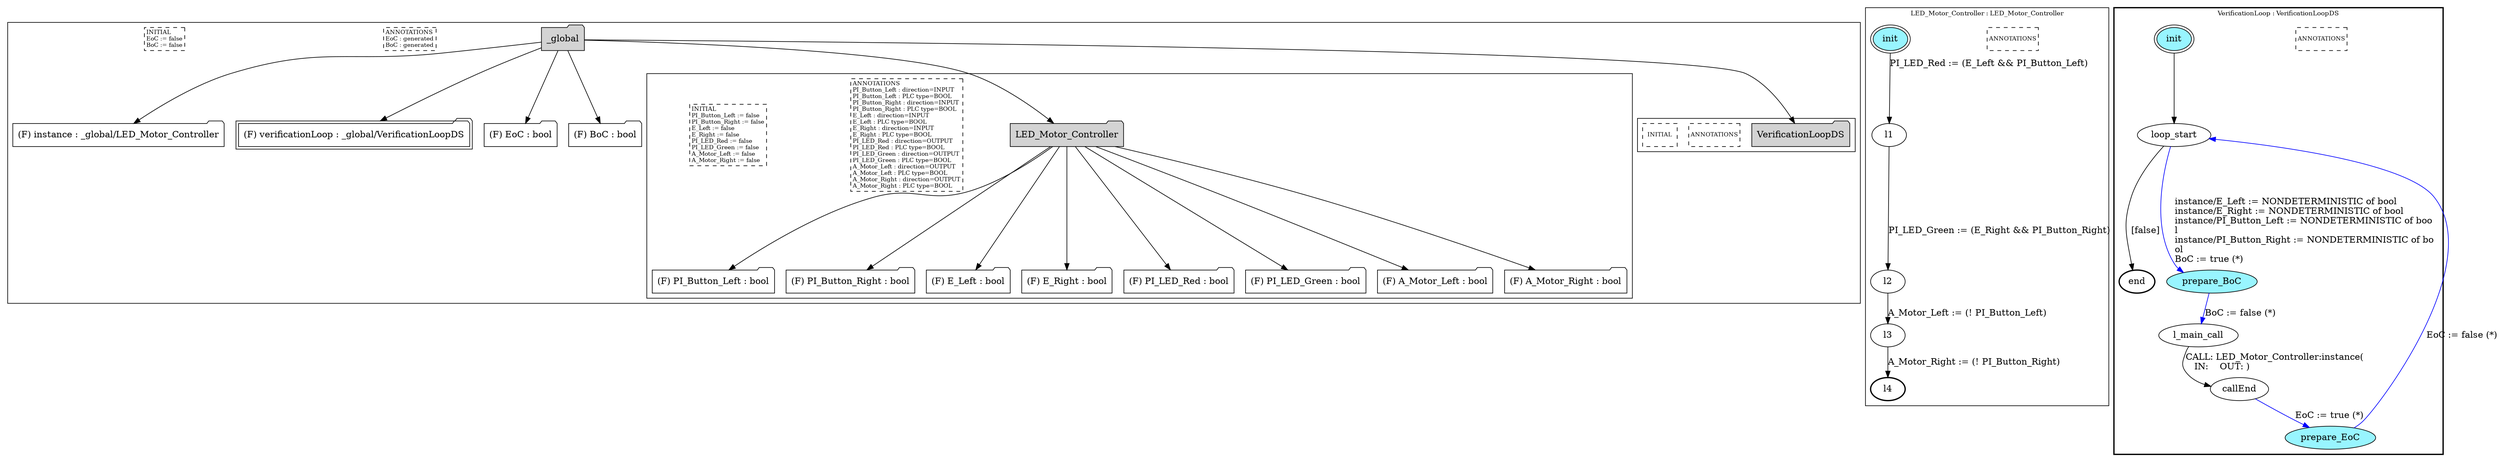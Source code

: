digraph G {
	subgraph cluster__global1310147631 {
		node [shape="folder", style="filled"];
		//label="_global";
		_global1310147631 [label="_global"];
		_global1310147631 -> instance1495673488;
		instance1495673488 [label = "(F) instance : _global/LED_Motor_Controller", fillcolor="white" ];
		_global1310147631 -> verificationLoop1486748271;
		verificationLoop1486748271 [label = "(F) verificationLoop : _global/VerificationLoopDS", fillcolor="white" , peripheries=2];
		_global1310147631 -> EoC1891930552;
		EoC1891930552 [label = "(F) EoC : bool", fillcolor="white" ];
		_global1310147631 -> BoC1012975233;
		BoC1012975233 [label = "(F) BoC : bool", fillcolor="white" ];
		_global1310147631 -> LED_Motor_Controller1331441841;
		subgraph cluster_LED_Motor_Controller1331441841 {
			node [shape="folder", style="filled"];
			//label="LED_Motor_Controller";
			LED_Motor_Controller1331441841 [label="LED_Motor_Controller"];
			LED_Motor_Controller1331441841 -> PI_Button_Left1749250768;
			PI_Button_Left1749250768 [label = "(F) PI_Button_Left : bool", fillcolor="white" ];
			LED_Motor_Controller1331441841 -> PI_Button_Right489523270;
			PI_Button_Right489523270 [label = "(F) PI_Button_Right : bool", fillcolor="white" ];
			LED_Motor_Controller1331441841 -> E_Left1375633173;
			E_Left1375633173 [label = "(F) E_Left : bool", fillcolor="white" ];
			LED_Motor_Controller1331441841 -> E_Right1513945208;
			E_Right1513945208 [label = "(F) E_Right : bool", fillcolor="white" ];
			LED_Motor_Controller1331441841 -> PI_LED_Red1600249858;
			PI_LED_Red1600249858 [label = "(F) PI_LED_Red : bool", fillcolor="white" ];
			LED_Motor_Controller1331441841 -> PI_LED_Green1032689422;
			PI_LED_Green1032689422 [label = "(F) PI_LED_Green : bool", fillcolor="white" ];
			LED_Motor_Controller1331441841 -> A_Motor_Left1778375336;
			A_Motor_Left1778375336 [label = "(F) A_Motor_Left : bool", fillcolor="white" ];
			LED_Motor_Controller1331441841 -> A_Motor_Right114565630;
			A_Motor_Right114565630 [label = "(F) A_Motor_Right : bool", fillcolor="white" ];
			
			annotations_pseudonode_LED_Motor_Controller1331441841 [
				label="ANNOTATIONS\lPI_Button_Left : direction=INPUT\lPI_Button_Left : PLC type=BOOL\lPI_Button_Right : direction=INPUT\lPI_Button_Right : PLC type=BOOL\lE_Left : direction=INPUT\lE_Left : PLC type=BOOL\lE_Right : direction=INPUT\lE_Right : PLC type=BOOL\lPI_LED_Red : direction=OUTPUT\lPI_LED_Red : PLC type=BOOL\lPI_LED_Green : direction=OUTPUT\lPI_LED_Green : PLC type=BOOL\lA_Motor_Left : direction=OUTPUT\lA_Motor_Left : PLC type=BOOL\lA_Motor_Right : direction=OUTPUT\lA_Motor_Right : PLC type=BOOL\l",
				fontsize=9, margin="0.04,0.04", fillcolor="white", shape="rectangle", style="dashed"];
			initamt_pseudonode_LED_Motor_Controller1331441841 [
				label="INITIAL\lPI_Button_Left := false\lPI_Button_Right := false\lE_Left := false\lE_Right := false\lPI_LED_Red := false\lPI_LED_Green := false\lA_Motor_Left := false\lA_Motor_Right := false\l",
				fontsize=9, margin="0.04,0.04", fillcolor="lightyellow", shape="rectangle", style="dashed"];
		}
		_global1310147631 -> VerificationLoopDS731915467;
		subgraph cluster_VerificationLoopDS731915467 {
			node [shape="folder", style="filled"];
			//label="VerificationLoopDS";
			VerificationLoopDS731915467 [label="VerificationLoopDS"];
			
			annotations_pseudonode_VerificationLoopDS731915467 [
				label="ANNOTATIONS",
				fontsize=9, margin="0.04,0.04", fillcolor="white", shape="rectangle", style="dashed"];
			initamt_pseudonode_VerificationLoopDS731915467 [
				label="INITIAL",
				fontsize=9, margin="0.04,0.04", fillcolor="lightyellow", shape="rectangle", style="dashed"];
		}
		
		annotations_pseudonode__global1310147631 [
			label="ANNOTATIONS\lEoC : generated\lBoC : generated\l",
			fontsize=9, margin="0.04,0.04", fillcolor="white", shape="rectangle", style="dashed"];
		initamt_pseudonode__global1310147631 [
			label="INITIAL\lEoC := false\lBoC := false\l",
			fontsize=9, margin="0.04,0.04", fillcolor="lightyellow", shape="rectangle", style="dashed"];
	}
	subgraph clusterLED_Motor_Controller {
		node [style="filled"];
		color="black";
		fontsize=10;
		ranksep=0.4;
		
		label="LED_Motor_Controller : LED_Motor_Controller";
		
		annotations_pseudonode_LED_Motor_Controller [
			label="ANNOTATIONS",
			fontsize=9, margin="0.04,0.04", fillcolor="white", shape="rectangle", style="dashed"];
		
		init_LED_Motor_Controller [label="init", color="black", fillcolor="cadetblue1", peripheries=2, shape="ellipse"];
		l1_LED_Motor_Controller [label="l1", color="black", fillcolor="white", shape="ellipse"];
		l2_LED_Motor_Controller [label="l2", color="black", fillcolor="white", shape="ellipse"];
		l3_LED_Motor_Controller [label="l3", color="black", fillcolor="white", shape="ellipse"];
		l4_LED_Motor_Controller [label="l4", color="black", fillcolor="white", style=bold, shape="ellipse"];
		init_LED_Motor_Controller -> l1_LED_Motor_Controller [color="black", label="PI_LED_Red := (E_Left && PI_Button_Left)"];
		l1_LED_Motor_Controller -> l2_LED_Motor_Controller [color="black", label="PI_LED_Green := (E_Right && PI_Button_Right)"];
		l2_LED_Motor_Controller -> l3_LED_Motor_Controller [color="black", label="A_Motor_Left := (! PI_Button_Left)"];
		l3_LED_Motor_Controller -> l4_LED_Motor_Controller [color="black", label="A_Motor_Right := (! PI_Button_Right)"];
	}
	subgraph clusterVerificationLoop {
		node [style="filled"];
		style=bold;
		color="black";
		fontsize=10;
		ranksep=0.4;
		
		label="VerificationLoop : VerificationLoopDS";
		
		annotations_pseudonode_VerificationLoop [
			label="ANNOTATIONS",
			fontsize=9, margin="0.04,0.04", fillcolor="white", shape="rectangle", style="dashed"];
		
		init_VerificationLoop [label="init", color="black", fillcolor="cadetblue1", peripheries=2, shape="ellipse"];
		end_VerificationLoop [label="end", color="black", fillcolor="cadetblue1", style=bold, shape="ellipse"];
		loop_start_VerificationLoop [label="loop_start", color="black", fillcolor="white", shape="ellipse"];
		prepare_BoC_VerificationLoop [label="prepare_BoC", color="black", fillcolor="cadetblue1", shape="ellipse"];
		l_main_call_VerificationLoop [label="l_main_call", color="black", fillcolor="white", shape="ellipse"];
		callEnd_VerificationLoop [label="callEnd", color="black", fillcolor="white", shape="ellipse"];
		prepare_EoC_VerificationLoop [label="prepare_EoC", color="black", fillcolor="cadetblue1", shape="ellipse"];
		init_VerificationLoop -> loop_start_VerificationLoop [color="black", label=""];
		loop_start_VerificationLoop -> prepare_BoC_VerificationLoop [color="blue", label="instance/E_Left := NONDETERMINISTIC of bool\linstance/E_Right := NONDETERMINISTIC of bool\linstance/PI_Button_Left := NONDETERMINISTIC of boo\ll\linstance/PI_Button_Right := NONDETERMINISTIC of bo\lol\lBoC := true (*)\l"];
		prepare_BoC_VerificationLoop -> l_main_call_VerificationLoop [color="blue", label="BoC := false (*)"];
		l_main_call_VerificationLoop -> callEnd_VerificationLoop [color="black", label="CALL: LED_Motor_Controller:instance(\l   IN:    OUT: )\l"];
		callEnd_VerificationLoop -> prepare_EoC_VerificationLoop [color="blue", label="EoC := true (*)"];
		prepare_EoC_VerificationLoop -> loop_start_VerificationLoop [color="blue", label="EoC := false (*)"];
		loop_start_VerificationLoop -> end_VerificationLoop [color="black", label="[false]"];
	}
}

